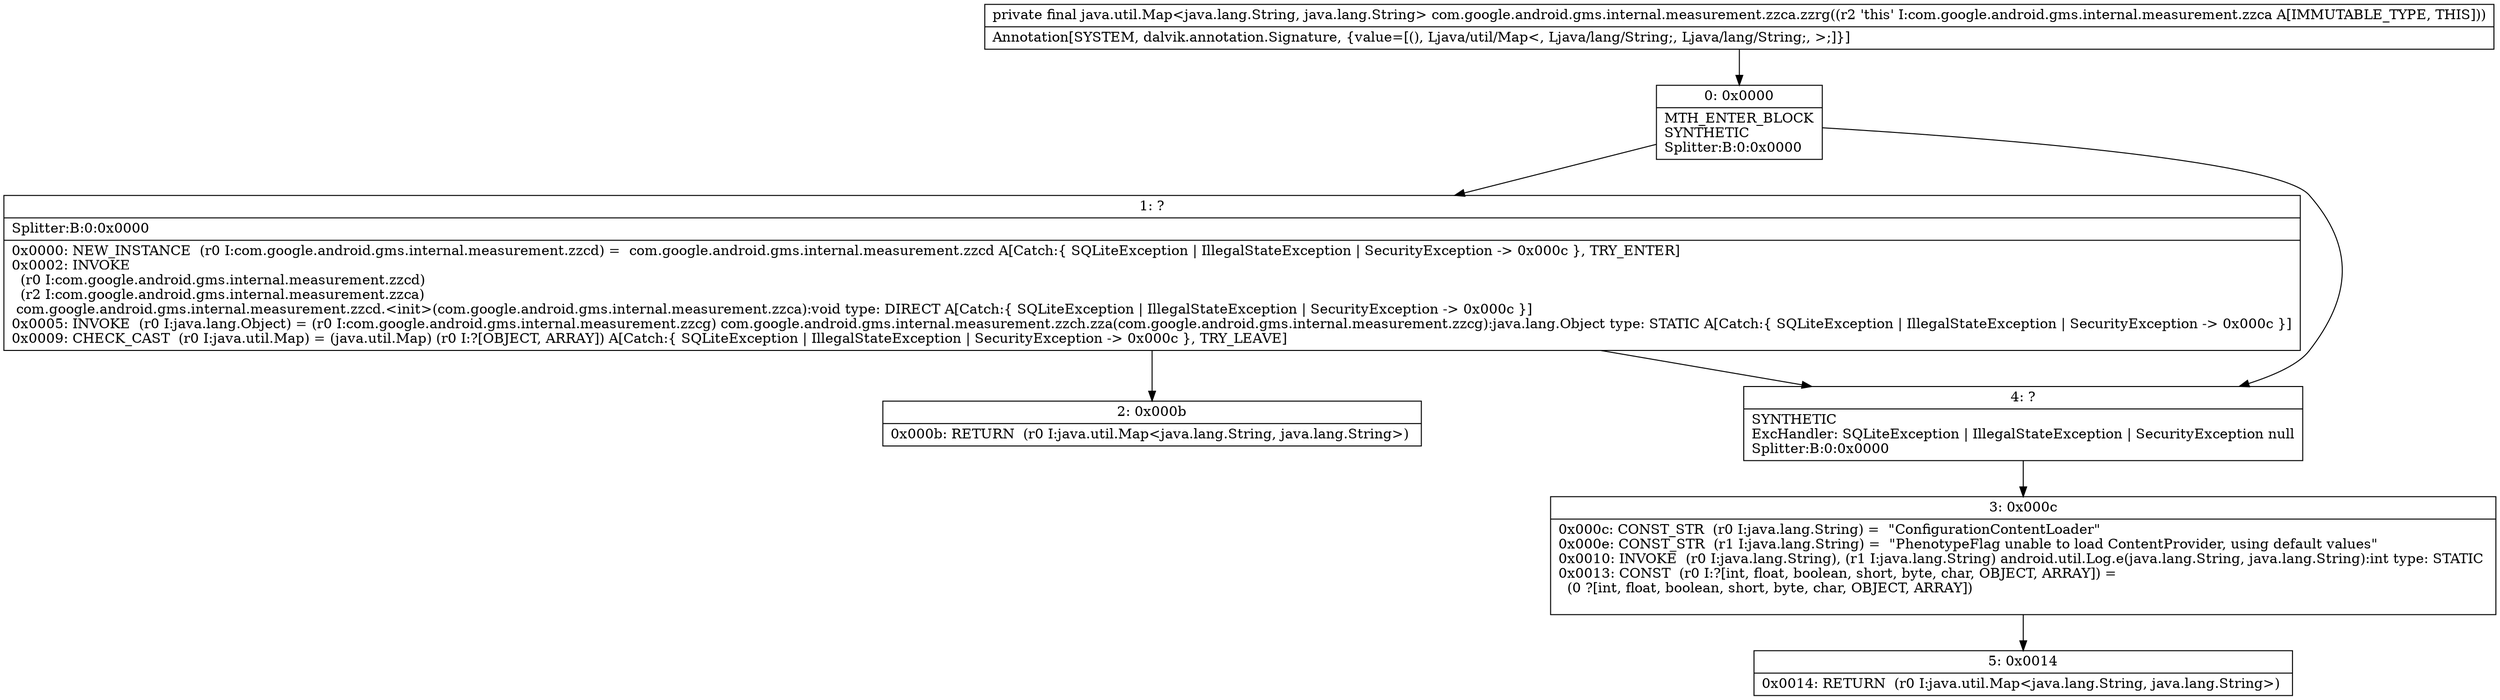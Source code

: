 digraph "CFG forcom.google.android.gms.internal.measurement.zzca.zzrg()Ljava\/util\/Map;" {
Node_0 [shape=record,label="{0\:\ 0x0000|MTH_ENTER_BLOCK\lSYNTHETIC\lSplitter:B:0:0x0000\l}"];
Node_1 [shape=record,label="{1\:\ ?|Splitter:B:0:0x0000\l|0x0000: NEW_INSTANCE  (r0 I:com.google.android.gms.internal.measurement.zzcd) =  com.google.android.gms.internal.measurement.zzcd A[Catch:\{ SQLiteException \| IllegalStateException \| SecurityException \-\> 0x000c \}, TRY_ENTER]\l0x0002: INVOKE  \l  (r0 I:com.google.android.gms.internal.measurement.zzcd)\l  (r2 I:com.google.android.gms.internal.measurement.zzca)\l com.google.android.gms.internal.measurement.zzcd.\<init\>(com.google.android.gms.internal.measurement.zzca):void type: DIRECT A[Catch:\{ SQLiteException \| IllegalStateException \| SecurityException \-\> 0x000c \}]\l0x0005: INVOKE  (r0 I:java.lang.Object) = (r0 I:com.google.android.gms.internal.measurement.zzcg) com.google.android.gms.internal.measurement.zzch.zza(com.google.android.gms.internal.measurement.zzcg):java.lang.Object type: STATIC A[Catch:\{ SQLiteException \| IllegalStateException \| SecurityException \-\> 0x000c \}]\l0x0009: CHECK_CAST  (r0 I:java.util.Map) = (java.util.Map) (r0 I:?[OBJECT, ARRAY]) A[Catch:\{ SQLiteException \| IllegalStateException \| SecurityException \-\> 0x000c \}, TRY_LEAVE]\l}"];
Node_2 [shape=record,label="{2\:\ 0x000b|0x000b: RETURN  (r0 I:java.util.Map\<java.lang.String, java.lang.String\>) \l}"];
Node_3 [shape=record,label="{3\:\ 0x000c|0x000c: CONST_STR  (r0 I:java.lang.String) =  \"ConfigurationContentLoader\" \l0x000e: CONST_STR  (r1 I:java.lang.String) =  \"PhenotypeFlag unable to load ContentProvider, using default values\" \l0x0010: INVOKE  (r0 I:java.lang.String), (r1 I:java.lang.String) android.util.Log.e(java.lang.String, java.lang.String):int type: STATIC \l0x0013: CONST  (r0 I:?[int, float, boolean, short, byte, char, OBJECT, ARRAY]) = \l  (0 ?[int, float, boolean, short, byte, char, OBJECT, ARRAY])\l \l}"];
Node_4 [shape=record,label="{4\:\ ?|SYNTHETIC\lExcHandler: SQLiteException \| IllegalStateException \| SecurityException null\lSplitter:B:0:0x0000\l}"];
Node_5 [shape=record,label="{5\:\ 0x0014|0x0014: RETURN  (r0 I:java.util.Map\<java.lang.String, java.lang.String\>) \l}"];
MethodNode[shape=record,label="{private final java.util.Map\<java.lang.String, java.lang.String\> com.google.android.gms.internal.measurement.zzca.zzrg((r2 'this' I:com.google.android.gms.internal.measurement.zzca A[IMMUTABLE_TYPE, THIS]))  | Annotation[SYSTEM, dalvik.annotation.Signature, \{value=[(), Ljava\/util\/Map\<, Ljava\/lang\/String;, Ljava\/lang\/String;, \>;]\}]\l}"];
MethodNode -> Node_0;
Node_0 -> Node_1;
Node_0 -> Node_4;
Node_1 -> Node_2;
Node_1 -> Node_4;
Node_3 -> Node_5;
Node_4 -> Node_3;
}

